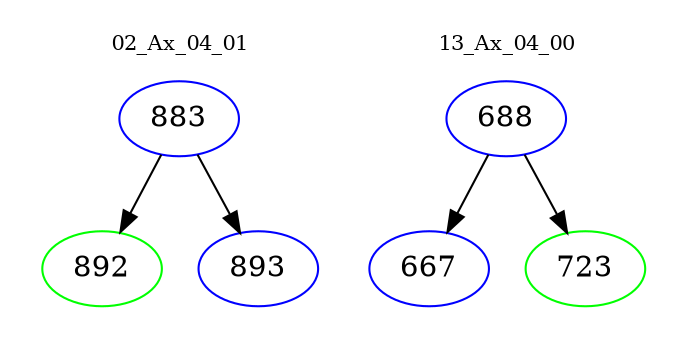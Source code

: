 digraph{
subgraph cluster_0 {
color = white
label = "02_Ax_04_01";
fontsize=10;
T0_883 [label="883", color="blue"]
T0_883 -> T0_892 [color="black"]
T0_892 [label="892", color="green"]
T0_883 -> T0_893 [color="black"]
T0_893 [label="893", color="blue"]
}
subgraph cluster_1 {
color = white
label = "13_Ax_04_00";
fontsize=10;
T1_688 [label="688", color="blue"]
T1_688 -> T1_667 [color="black"]
T1_667 [label="667", color="blue"]
T1_688 -> T1_723 [color="black"]
T1_723 [label="723", color="green"]
}
}
